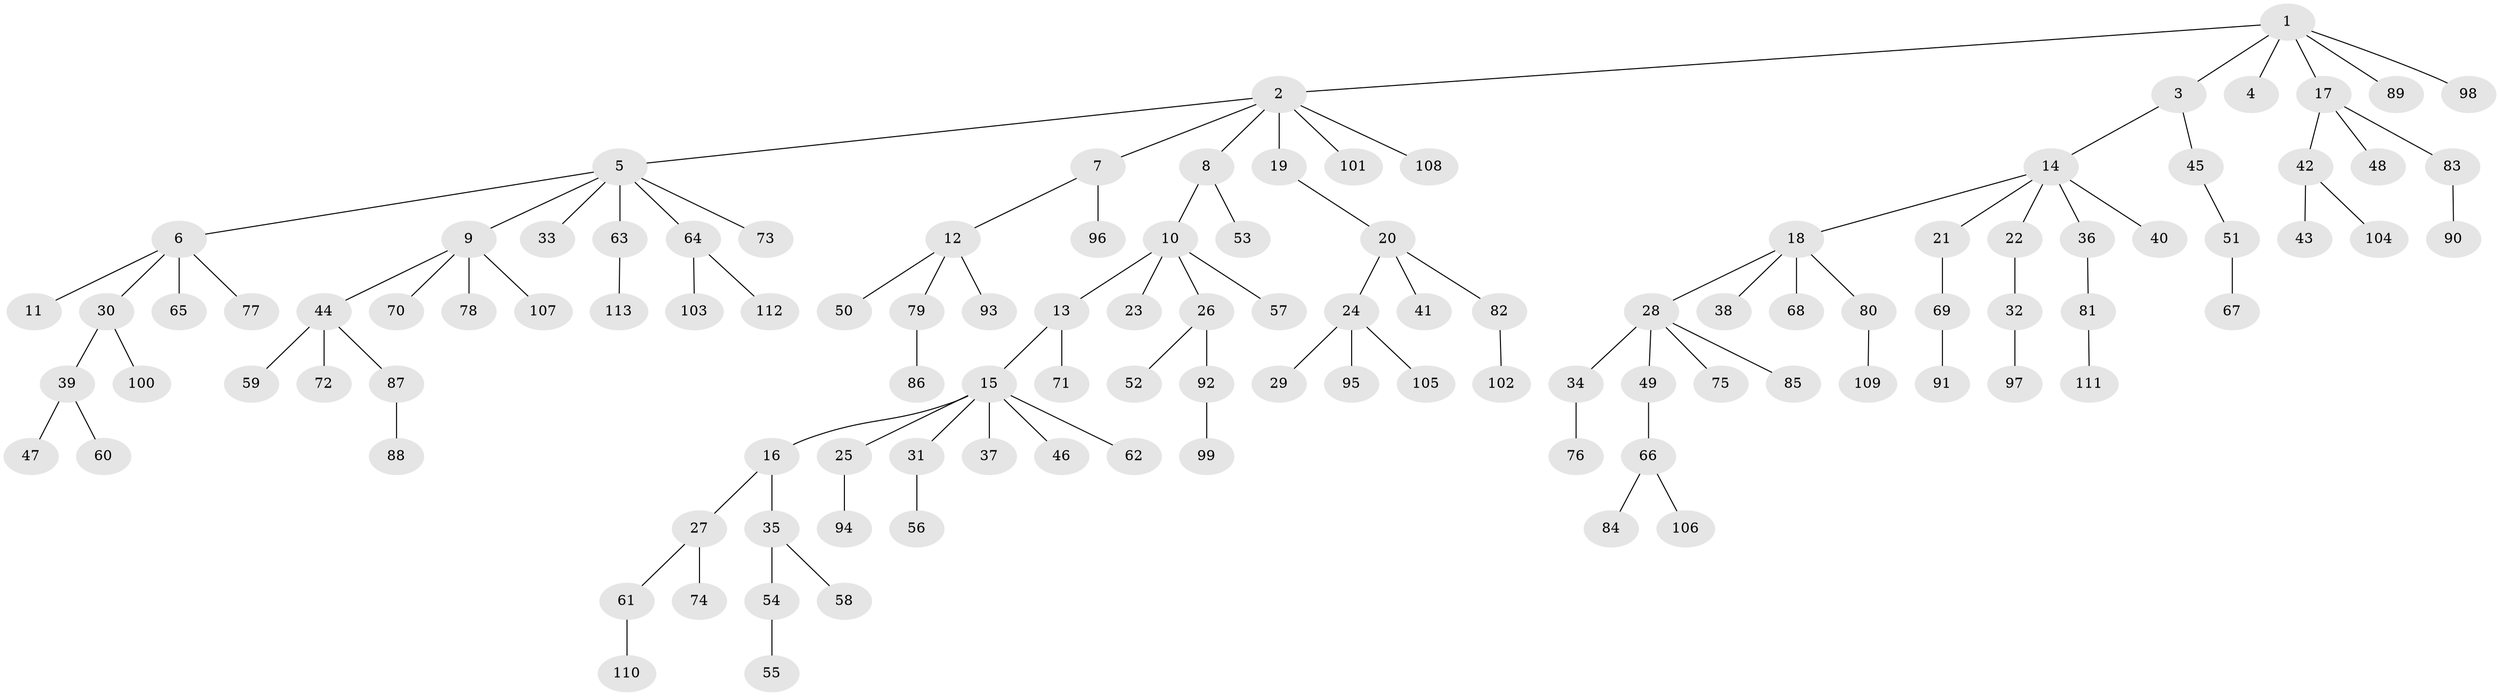 // coarse degree distribution, {7: 0.0125, 3: 0.1125, 2: 0.225, 1: 0.525, 5: 0.025, 4: 0.075, 6: 0.025}
// Generated by graph-tools (version 1.1) at 2025/37/03/04/25 23:37:27]
// undirected, 113 vertices, 112 edges
graph export_dot {
  node [color=gray90,style=filled];
  1;
  2;
  3;
  4;
  5;
  6;
  7;
  8;
  9;
  10;
  11;
  12;
  13;
  14;
  15;
  16;
  17;
  18;
  19;
  20;
  21;
  22;
  23;
  24;
  25;
  26;
  27;
  28;
  29;
  30;
  31;
  32;
  33;
  34;
  35;
  36;
  37;
  38;
  39;
  40;
  41;
  42;
  43;
  44;
  45;
  46;
  47;
  48;
  49;
  50;
  51;
  52;
  53;
  54;
  55;
  56;
  57;
  58;
  59;
  60;
  61;
  62;
  63;
  64;
  65;
  66;
  67;
  68;
  69;
  70;
  71;
  72;
  73;
  74;
  75;
  76;
  77;
  78;
  79;
  80;
  81;
  82;
  83;
  84;
  85;
  86;
  87;
  88;
  89;
  90;
  91;
  92;
  93;
  94;
  95;
  96;
  97;
  98;
  99;
  100;
  101;
  102;
  103;
  104;
  105;
  106;
  107;
  108;
  109;
  110;
  111;
  112;
  113;
  1 -- 2;
  1 -- 3;
  1 -- 4;
  1 -- 17;
  1 -- 89;
  1 -- 98;
  2 -- 5;
  2 -- 7;
  2 -- 8;
  2 -- 19;
  2 -- 101;
  2 -- 108;
  3 -- 14;
  3 -- 45;
  5 -- 6;
  5 -- 9;
  5 -- 33;
  5 -- 63;
  5 -- 64;
  5 -- 73;
  6 -- 11;
  6 -- 30;
  6 -- 65;
  6 -- 77;
  7 -- 12;
  7 -- 96;
  8 -- 10;
  8 -- 53;
  9 -- 44;
  9 -- 70;
  9 -- 78;
  9 -- 107;
  10 -- 13;
  10 -- 23;
  10 -- 26;
  10 -- 57;
  12 -- 50;
  12 -- 79;
  12 -- 93;
  13 -- 15;
  13 -- 71;
  14 -- 18;
  14 -- 21;
  14 -- 22;
  14 -- 36;
  14 -- 40;
  15 -- 16;
  15 -- 25;
  15 -- 31;
  15 -- 37;
  15 -- 46;
  15 -- 62;
  16 -- 27;
  16 -- 35;
  17 -- 42;
  17 -- 48;
  17 -- 83;
  18 -- 28;
  18 -- 38;
  18 -- 68;
  18 -- 80;
  19 -- 20;
  20 -- 24;
  20 -- 41;
  20 -- 82;
  21 -- 69;
  22 -- 32;
  24 -- 29;
  24 -- 95;
  24 -- 105;
  25 -- 94;
  26 -- 52;
  26 -- 92;
  27 -- 61;
  27 -- 74;
  28 -- 34;
  28 -- 49;
  28 -- 75;
  28 -- 85;
  30 -- 39;
  30 -- 100;
  31 -- 56;
  32 -- 97;
  34 -- 76;
  35 -- 54;
  35 -- 58;
  36 -- 81;
  39 -- 47;
  39 -- 60;
  42 -- 43;
  42 -- 104;
  44 -- 59;
  44 -- 72;
  44 -- 87;
  45 -- 51;
  49 -- 66;
  51 -- 67;
  54 -- 55;
  61 -- 110;
  63 -- 113;
  64 -- 103;
  64 -- 112;
  66 -- 84;
  66 -- 106;
  69 -- 91;
  79 -- 86;
  80 -- 109;
  81 -- 111;
  82 -- 102;
  83 -- 90;
  87 -- 88;
  92 -- 99;
}

